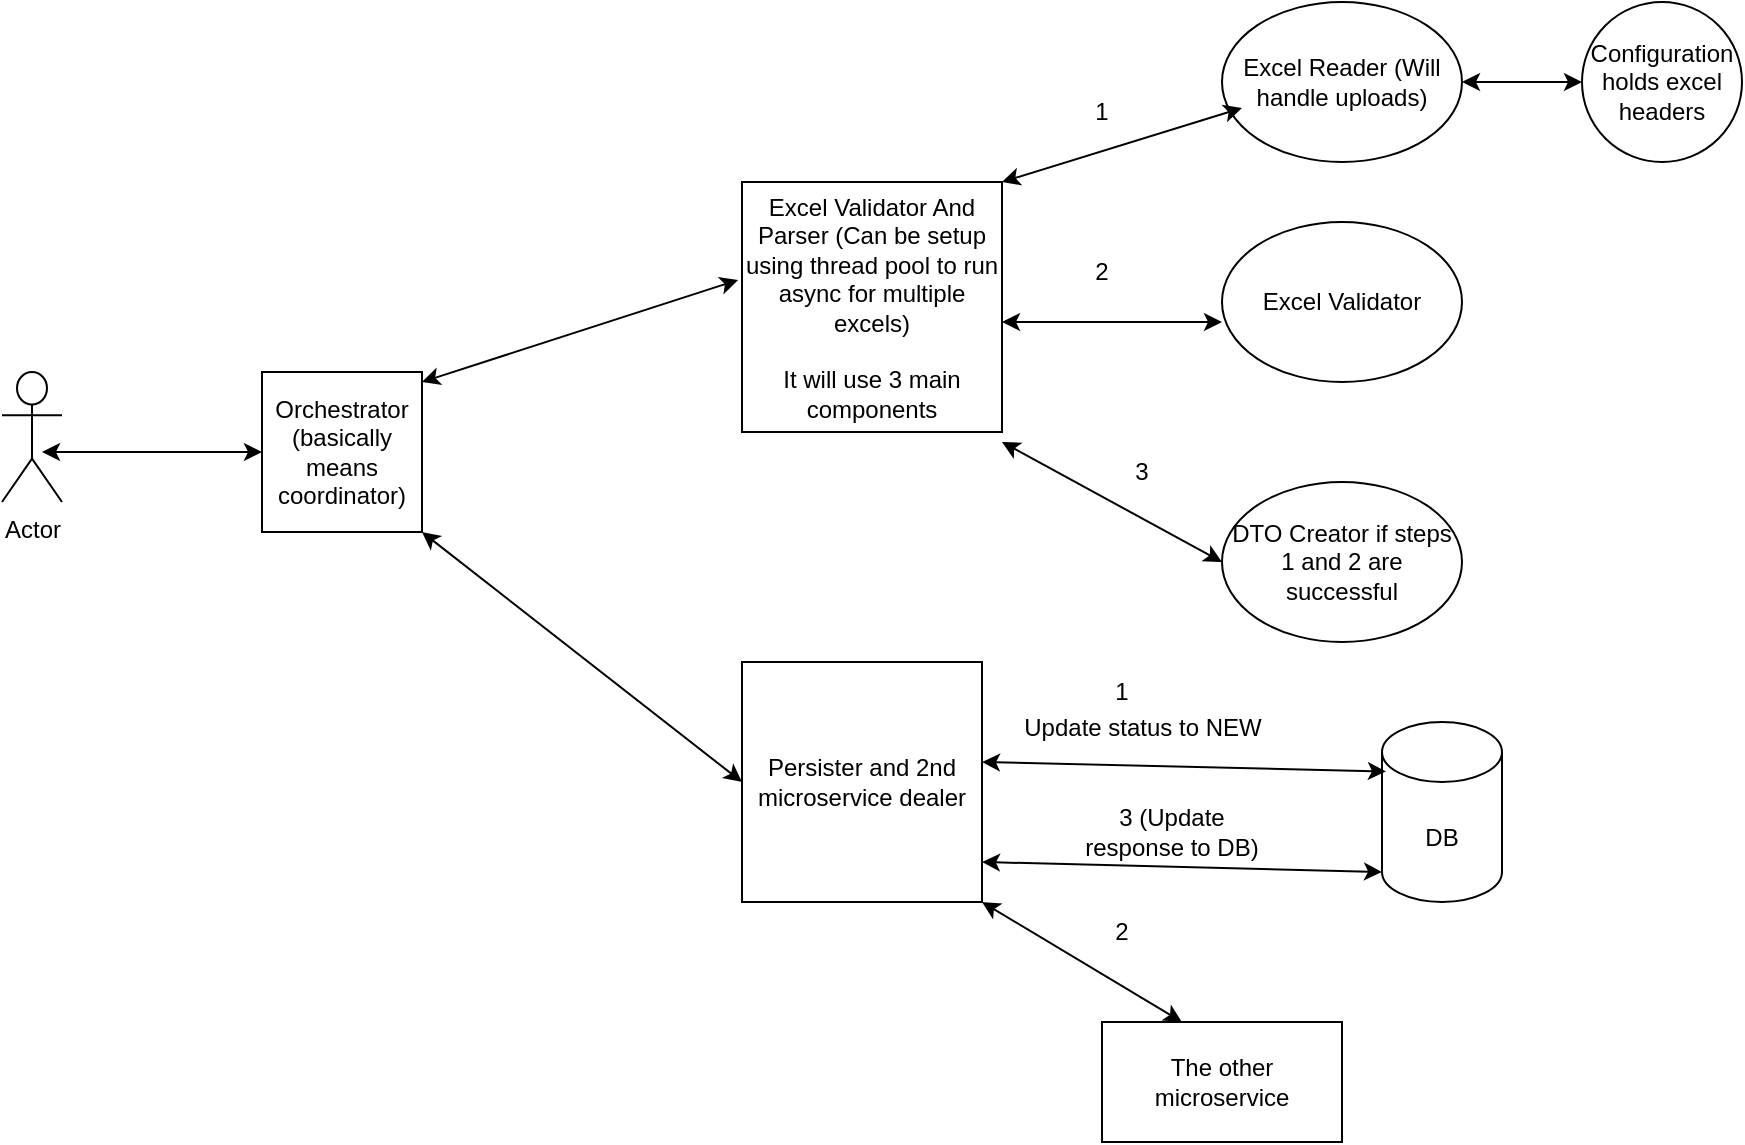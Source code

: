 <mxfile version="21.6.9" type="github">
  <diagram name="Page-1" id="eFWDL6az-_jv6JoQ0qHn">
    <mxGraphModel dx="1034" dy="547" grid="1" gridSize="10" guides="1" tooltips="1" connect="1" arrows="1" fold="1" page="1" pageScale="1" pageWidth="850" pageHeight="1100" math="0" shadow="0">
      <root>
        <mxCell id="0" />
        <mxCell id="1" parent="0" />
        <mxCell id="wvbWIDLUpwRn8YSgVwtW-1" value="&lt;div&gt;Excel Validator And Parser (Can be setup using thread pool to run async for multiple excels)&lt;/div&gt;&lt;div&gt;&lt;br&gt;&lt;/div&gt;&lt;div&gt;It will use 3 main components&lt;br&gt;&lt;/div&gt;" style="rounded=0;whiteSpace=wrap;html=1;" vertex="1" parent="1">
          <mxGeometry x="390" y="130" width="130" height="125" as="geometry" />
        </mxCell>
        <mxCell id="wvbWIDLUpwRn8YSgVwtW-2" value="Excel Reader (Will handle uploads)" style="ellipse;whiteSpace=wrap;html=1;" vertex="1" parent="1">
          <mxGeometry x="630" y="40" width="120" height="80" as="geometry" />
        </mxCell>
        <mxCell id="wvbWIDLUpwRn8YSgVwtW-3" value="Excel Validator" style="ellipse;whiteSpace=wrap;html=1;" vertex="1" parent="1">
          <mxGeometry x="630" y="150" width="120" height="80" as="geometry" />
        </mxCell>
        <mxCell id="wvbWIDLUpwRn8YSgVwtW-4" value="DTO Creator if steps 1 and 2 are successful" style="ellipse;whiteSpace=wrap;html=1;" vertex="1" parent="1">
          <mxGeometry x="630" y="280" width="120" height="80" as="geometry" />
        </mxCell>
        <mxCell id="wvbWIDLUpwRn8YSgVwtW-5" value="" style="endArrow=classic;startArrow=classic;html=1;rounded=0;entryX=0.083;entryY=0.663;entryDx=0;entryDy=0;entryPerimeter=0;" edge="1" parent="1" target="wvbWIDLUpwRn8YSgVwtW-2">
          <mxGeometry width="50" height="50" relative="1" as="geometry">
            <mxPoint x="520" y="130" as="sourcePoint" />
            <mxPoint x="570" y="80" as="targetPoint" />
          </mxGeometry>
        </mxCell>
        <mxCell id="wvbWIDLUpwRn8YSgVwtW-6" value="" style="endArrow=classic;startArrow=classic;html=1;rounded=0;exitX=1;exitY=0.56;exitDx=0;exitDy=0;exitPerimeter=0;" edge="1" parent="1" source="wvbWIDLUpwRn8YSgVwtW-1">
          <mxGeometry width="50" height="50" relative="1" as="geometry">
            <mxPoint x="530" y="200" as="sourcePoint" />
            <mxPoint x="630" y="200" as="targetPoint" />
          </mxGeometry>
        </mxCell>
        <mxCell id="wvbWIDLUpwRn8YSgVwtW-8" value="" style="endArrow=classic;startArrow=classic;html=1;rounded=0;entryX=0;entryY=0.5;entryDx=0;entryDy=0;" edge="1" parent="1" target="wvbWIDLUpwRn8YSgVwtW-4">
          <mxGeometry width="50" height="50" relative="1" as="geometry">
            <mxPoint x="520" y="260" as="sourcePoint" />
            <mxPoint x="570" y="210" as="targetPoint" />
          </mxGeometry>
        </mxCell>
        <mxCell id="wvbWIDLUpwRn8YSgVwtW-9" value="1" style="text;html=1;strokeColor=none;fillColor=none;align=center;verticalAlign=middle;whiteSpace=wrap;rounded=0;" vertex="1" parent="1">
          <mxGeometry x="540" y="80" width="60" height="30" as="geometry" />
        </mxCell>
        <mxCell id="wvbWIDLUpwRn8YSgVwtW-10" value="2" style="text;html=1;strokeColor=none;fillColor=none;align=center;verticalAlign=middle;whiteSpace=wrap;rounded=0;" vertex="1" parent="1">
          <mxGeometry x="540" y="160" width="60" height="30" as="geometry" />
        </mxCell>
        <mxCell id="wvbWIDLUpwRn8YSgVwtW-11" value="1" style="text;html=1;strokeColor=none;fillColor=none;align=center;verticalAlign=middle;whiteSpace=wrap;rounded=0;" vertex="1" parent="1">
          <mxGeometry x="550" y="370" width="60" height="30" as="geometry" />
        </mxCell>
        <mxCell id="wvbWIDLUpwRn8YSgVwtW-12" value="Orchestrator (basically means coordinator)" style="whiteSpace=wrap;html=1;aspect=fixed;" vertex="1" parent="1">
          <mxGeometry x="150" y="225" width="80" height="80" as="geometry" />
        </mxCell>
        <mxCell id="wvbWIDLUpwRn8YSgVwtW-13" value="" style="endArrow=classic;startArrow=classic;html=1;rounded=0;entryX=-0.015;entryY=0.392;entryDx=0;entryDy=0;entryPerimeter=0;" edge="1" parent="1" target="wvbWIDLUpwRn8YSgVwtW-1">
          <mxGeometry width="50" height="50" relative="1" as="geometry">
            <mxPoint x="230" y="230" as="sourcePoint" />
            <mxPoint x="280" y="180" as="targetPoint" />
          </mxGeometry>
        </mxCell>
        <mxCell id="wvbWIDLUpwRn8YSgVwtW-14" value="Persister and 2nd microservice dealer" style="whiteSpace=wrap;html=1;aspect=fixed;" vertex="1" parent="1">
          <mxGeometry x="390" y="370" width="120" height="120" as="geometry" />
        </mxCell>
        <mxCell id="wvbWIDLUpwRn8YSgVwtW-15" value="DB" style="shape=cylinder3;whiteSpace=wrap;html=1;boundedLbl=1;backgroundOutline=1;size=15;" vertex="1" parent="1">
          <mxGeometry x="710" y="400" width="60" height="90" as="geometry" />
        </mxCell>
        <mxCell id="wvbWIDLUpwRn8YSgVwtW-16" value="" style="endArrow=classic;startArrow=classic;html=1;rounded=0;entryX=0.033;entryY=0.275;entryDx=0;entryDy=0;entryPerimeter=0;" edge="1" parent="1" target="wvbWIDLUpwRn8YSgVwtW-15">
          <mxGeometry width="50" height="50" relative="1" as="geometry">
            <mxPoint x="510" y="420" as="sourcePoint" />
            <mxPoint x="690" y="420" as="targetPoint" />
          </mxGeometry>
        </mxCell>
        <mxCell id="wvbWIDLUpwRn8YSgVwtW-17" value="3" style="text;html=1;strokeColor=none;fillColor=none;align=center;verticalAlign=middle;whiteSpace=wrap;rounded=0;" vertex="1" parent="1">
          <mxGeometry x="560" y="260" width="60" height="30" as="geometry" />
        </mxCell>
        <mxCell id="wvbWIDLUpwRn8YSgVwtW-18" value="The other microservice" style="rounded=0;whiteSpace=wrap;html=1;" vertex="1" parent="1">
          <mxGeometry x="570" y="550" width="120" height="60" as="geometry" />
        </mxCell>
        <mxCell id="wvbWIDLUpwRn8YSgVwtW-19" value="" style="endArrow=classic;startArrow=classic;html=1;rounded=0;entryX=0.333;entryY=0;entryDx=0;entryDy=0;entryPerimeter=0;exitX=1;exitY=1;exitDx=0;exitDy=0;" edge="1" parent="1" source="wvbWIDLUpwRn8YSgVwtW-14" target="wvbWIDLUpwRn8YSgVwtW-18">
          <mxGeometry width="50" height="50" relative="1" as="geometry">
            <mxPoint x="510" y="500" as="sourcePoint" />
            <mxPoint x="560" y="450" as="targetPoint" />
          </mxGeometry>
        </mxCell>
        <mxCell id="wvbWIDLUpwRn8YSgVwtW-20" value="Update status to NEW" style="text;html=1;align=center;verticalAlign=middle;resizable=0;points=[];autosize=1;strokeColor=none;fillColor=none;" vertex="1" parent="1">
          <mxGeometry x="520" y="388" width="140" height="30" as="geometry" />
        </mxCell>
        <mxCell id="wvbWIDLUpwRn8YSgVwtW-21" value="2" style="text;html=1;strokeColor=none;fillColor=none;align=center;verticalAlign=middle;whiteSpace=wrap;rounded=0;" vertex="1" parent="1">
          <mxGeometry x="550" y="490" width="60" height="30" as="geometry" />
        </mxCell>
        <mxCell id="wvbWIDLUpwRn8YSgVwtW-22" value="" style="endArrow=classic;startArrow=classic;html=1;rounded=0;entryX=0;entryY=1;entryDx=0;entryDy=-15;entryPerimeter=0;" edge="1" parent="1" target="wvbWIDLUpwRn8YSgVwtW-15">
          <mxGeometry width="50" height="50" relative="1" as="geometry">
            <mxPoint x="510" y="470" as="sourcePoint" />
            <mxPoint x="560" y="420" as="targetPoint" />
          </mxGeometry>
        </mxCell>
        <mxCell id="wvbWIDLUpwRn8YSgVwtW-23" value="3 (Update response to DB)" style="text;html=1;strokeColor=none;fillColor=none;align=center;verticalAlign=middle;whiteSpace=wrap;rounded=0;" vertex="1" parent="1">
          <mxGeometry x="560" y="440" width="90" height="30" as="geometry" />
        </mxCell>
        <mxCell id="wvbWIDLUpwRn8YSgVwtW-24" value="" style="endArrow=classic;startArrow=classic;html=1;rounded=0;exitX=1;exitY=1;exitDx=0;exitDy=0;entryX=0;entryY=0.5;entryDx=0;entryDy=0;" edge="1" parent="1" source="wvbWIDLUpwRn8YSgVwtW-12" target="wvbWIDLUpwRn8YSgVwtW-14">
          <mxGeometry width="50" height="50" relative="1" as="geometry">
            <mxPoint x="230" y="320" as="sourcePoint" />
            <mxPoint x="380" y="430" as="targetPoint" />
          </mxGeometry>
        </mxCell>
        <mxCell id="wvbWIDLUpwRn8YSgVwtW-25" value="Actor" style="shape=umlActor;verticalLabelPosition=bottom;verticalAlign=top;html=1;outlineConnect=0;" vertex="1" parent="1">
          <mxGeometry x="20" y="225" width="30" height="65" as="geometry" />
        </mxCell>
        <mxCell id="wvbWIDLUpwRn8YSgVwtW-28" value="" style="endArrow=classic;startArrow=classic;html=1;rounded=0;entryX=0;entryY=0.5;entryDx=0;entryDy=0;" edge="1" parent="1" target="wvbWIDLUpwRn8YSgVwtW-12">
          <mxGeometry width="50" height="50" relative="1" as="geometry">
            <mxPoint x="40" y="265" as="sourcePoint" />
            <mxPoint x="90" y="220" as="targetPoint" />
          </mxGeometry>
        </mxCell>
        <mxCell id="wvbWIDLUpwRn8YSgVwtW-29" value="Configuration holds excel headers" style="ellipse;whiteSpace=wrap;html=1;aspect=fixed;" vertex="1" parent="1">
          <mxGeometry x="810" y="40" width="80" height="80" as="geometry" />
        </mxCell>
        <mxCell id="wvbWIDLUpwRn8YSgVwtW-30" value="" style="endArrow=classic;startArrow=classic;html=1;rounded=0;entryX=0;entryY=0.5;entryDx=0;entryDy=0;" edge="1" parent="1" target="wvbWIDLUpwRn8YSgVwtW-29">
          <mxGeometry width="50" height="50" relative="1" as="geometry">
            <mxPoint x="750" y="80" as="sourcePoint" />
            <mxPoint x="800" y="30" as="targetPoint" />
          </mxGeometry>
        </mxCell>
      </root>
    </mxGraphModel>
  </diagram>
</mxfile>
